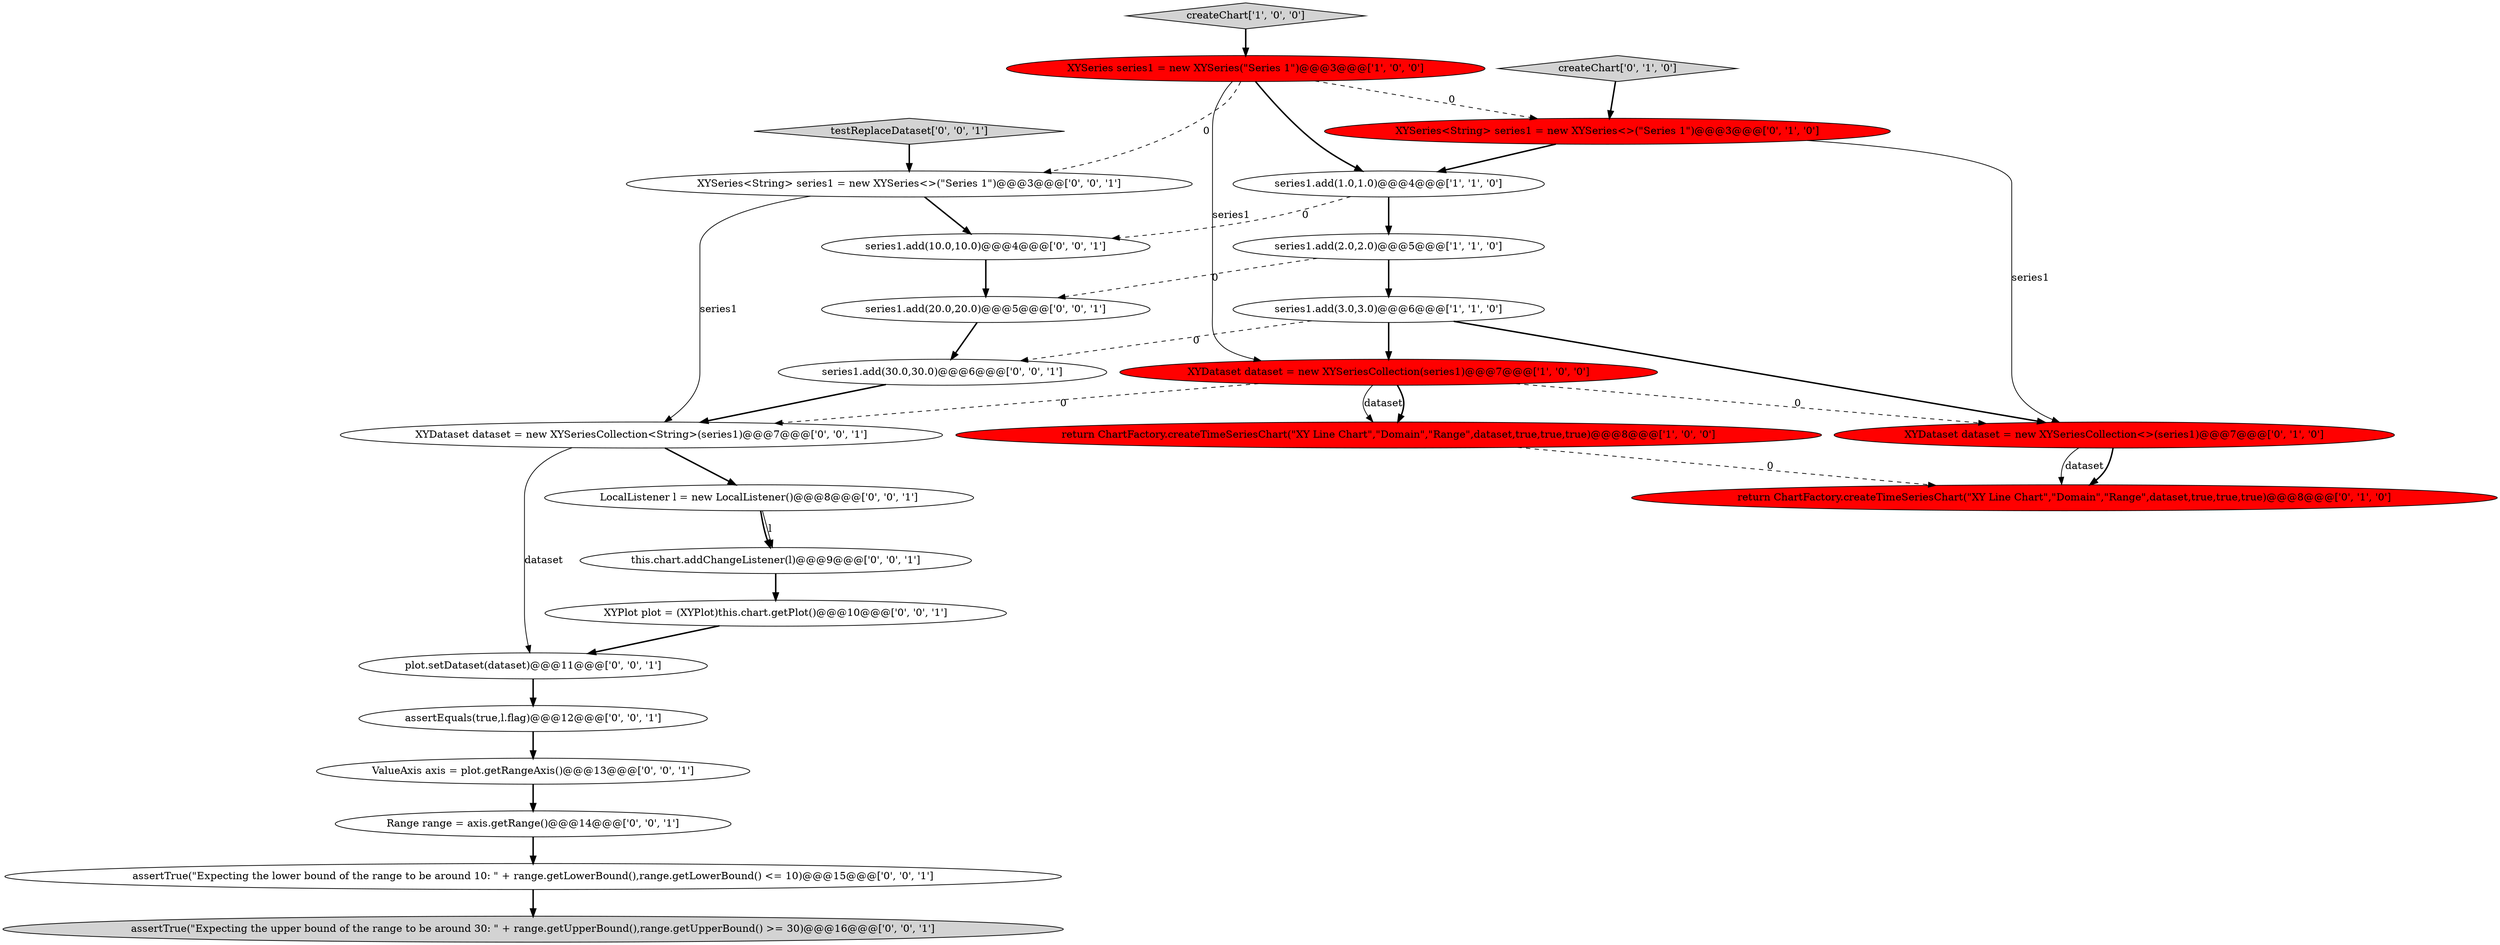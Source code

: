 digraph {
0 [style = filled, label = "series1.add(2.0,2.0)@@@5@@@['1', '1', '0']", fillcolor = white, shape = ellipse image = "AAA0AAABBB1BBB"];
19 [style = filled, label = "plot.setDataset(dataset)@@@11@@@['0', '0', '1']", fillcolor = white, shape = ellipse image = "AAA0AAABBB3BBB"];
5 [style = filled, label = "XYDataset dataset = new XYSeriesCollection(series1)@@@7@@@['1', '0', '0']", fillcolor = red, shape = ellipse image = "AAA1AAABBB1BBB"];
3 [style = filled, label = "createChart['1', '0', '0']", fillcolor = lightgray, shape = diamond image = "AAA0AAABBB1BBB"];
16 [style = filled, label = "series1.add(30.0,30.0)@@@6@@@['0', '0', '1']", fillcolor = white, shape = ellipse image = "AAA0AAABBB3BBB"];
21 [style = filled, label = "Range range = axis.getRange()@@@14@@@['0', '0', '1']", fillcolor = white, shape = ellipse image = "AAA0AAABBB3BBB"];
25 [style = filled, label = "ValueAxis axis = plot.getRangeAxis()@@@13@@@['0', '0', '1']", fillcolor = white, shape = ellipse image = "AAA0AAABBB3BBB"];
11 [style = filled, label = "testReplaceDataset['0', '0', '1']", fillcolor = lightgray, shape = diamond image = "AAA0AAABBB3BBB"];
4 [style = filled, label = "XYSeries series1 = new XYSeries(\"Series 1\")@@@3@@@['1', '0', '0']", fillcolor = red, shape = ellipse image = "AAA1AAABBB1BBB"];
20 [style = filled, label = "series1.add(20.0,20.0)@@@5@@@['0', '0', '1']", fillcolor = white, shape = ellipse image = "AAA0AAABBB3BBB"];
18 [style = filled, label = "XYDataset dataset = new XYSeriesCollection<String>(series1)@@@7@@@['0', '0', '1']", fillcolor = white, shape = ellipse image = "AAA0AAABBB3BBB"];
1 [style = filled, label = "return ChartFactory.createTimeSeriesChart(\"XY Line Chart\",\"Domain\",\"Range\",dataset,true,true,true)@@@8@@@['1', '0', '0']", fillcolor = red, shape = ellipse image = "AAA1AAABBB1BBB"];
9 [style = filled, label = "return ChartFactory.createTimeSeriesChart(\"XY Line Chart\",\"Domain\",\"Range\",dataset,true,true,true)@@@8@@@['0', '1', '0']", fillcolor = red, shape = ellipse image = "AAA1AAABBB2BBB"];
22 [style = filled, label = "this.chart.addChangeListener(l)@@@9@@@['0', '0', '1']", fillcolor = white, shape = ellipse image = "AAA0AAABBB3BBB"];
23 [style = filled, label = "XYSeries<String> series1 = new XYSeries<>(\"Series 1\")@@@3@@@['0', '0', '1']", fillcolor = white, shape = ellipse image = "AAA0AAABBB3BBB"];
2 [style = filled, label = "series1.add(3.0,3.0)@@@6@@@['1', '1', '0']", fillcolor = white, shape = ellipse image = "AAA0AAABBB1BBB"];
13 [style = filled, label = "series1.add(10.0,10.0)@@@4@@@['0', '0', '1']", fillcolor = white, shape = ellipse image = "AAA0AAABBB3BBB"];
6 [style = filled, label = "series1.add(1.0,1.0)@@@4@@@['1', '1', '0']", fillcolor = white, shape = ellipse image = "AAA0AAABBB1BBB"];
17 [style = filled, label = "assertTrue(\"Expecting the upper bound of the range to be around 30: \" + range.getUpperBound(),range.getUpperBound() >= 30)@@@16@@@['0', '0', '1']", fillcolor = lightgray, shape = ellipse image = "AAA0AAABBB3BBB"];
14 [style = filled, label = "XYPlot plot = (XYPlot)this.chart.getPlot()@@@10@@@['0', '0', '1']", fillcolor = white, shape = ellipse image = "AAA0AAABBB3BBB"];
24 [style = filled, label = "assertEquals(true,l.flag)@@@12@@@['0', '0', '1']", fillcolor = white, shape = ellipse image = "AAA0AAABBB3BBB"];
8 [style = filled, label = "XYDataset dataset = new XYSeriesCollection<>(series1)@@@7@@@['0', '1', '0']", fillcolor = red, shape = ellipse image = "AAA1AAABBB2BBB"];
10 [style = filled, label = "XYSeries<String> series1 = new XYSeries<>(\"Series 1\")@@@3@@@['0', '1', '0']", fillcolor = red, shape = ellipse image = "AAA1AAABBB2BBB"];
12 [style = filled, label = "assertTrue(\"Expecting the lower bound of the range to be around 10: \" + range.getLowerBound(),range.getLowerBound() <= 10)@@@15@@@['0', '0', '1']", fillcolor = white, shape = ellipse image = "AAA0AAABBB3BBB"];
7 [style = filled, label = "createChart['0', '1', '0']", fillcolor = lightgray, shape = diamond image = "AAA0AAABBB2BBB"];
15 [style = filled, label = "LocalListener l = new LocalListener()@@@8@@@['0', '0', '1']", fillcolor = white, shape = ellipse image = "AAA0AAABBB3BBB"];
5->1 [style = solid, label="dataset"];
16->18 [style = bold, label=""];
4->6 [style = bold, label=""];
7->10 [style = bold, label=""];
0->2 [style = bold, label=""];
12->17 [style = bold, label=""];
18->15 [style = bold, label=""];
8->9 [style = solid, label="dataset"];
1->9 [style = dashed, label="0"];
14->19 [style = bold, label=""];
6->0 [style = bold, label=""];
5->18 [style = dashed, label="0"];
0->20 [style = dashed, label="0"];
3->4 [style = bold, label=""];
10->6 [style = bold, label=""];
23->18 [style = solid, label="series1"];
15->22 [style = bold, label=""];
19->24 [style = bold, label=""];
21->12 [style = bold, label=""];
5->1 [style = bold, label=""];
10->8 [style = solid, label="series1"];
20->16 [style = bold, label=""];
6->13 [style = dashed, label="0"];
23->13 [style = bold, label=""];
24->25 [style = bold, label=""];
2->16 [style = dashed, label="0"];
8->9 [style = bold, label=""];
15->22 [style = solid, label="l"];
5->8 [style = dashed, label="0"];
18->19 [style = solid, label="dataset"];
4->5 [style = solid, label="series1"];
22->14 [style = bold, label=""];
4->10 [style = dashed, label="0"];
4->23 [style = dashed, label="0"];
11->23 [style = bold, label=""];
25->21 [style = bold, label=""];
2->8 [style = bold, label=""];
2->5 [style = bold, label=""];
13->20 [style = bold, label=""];
}
